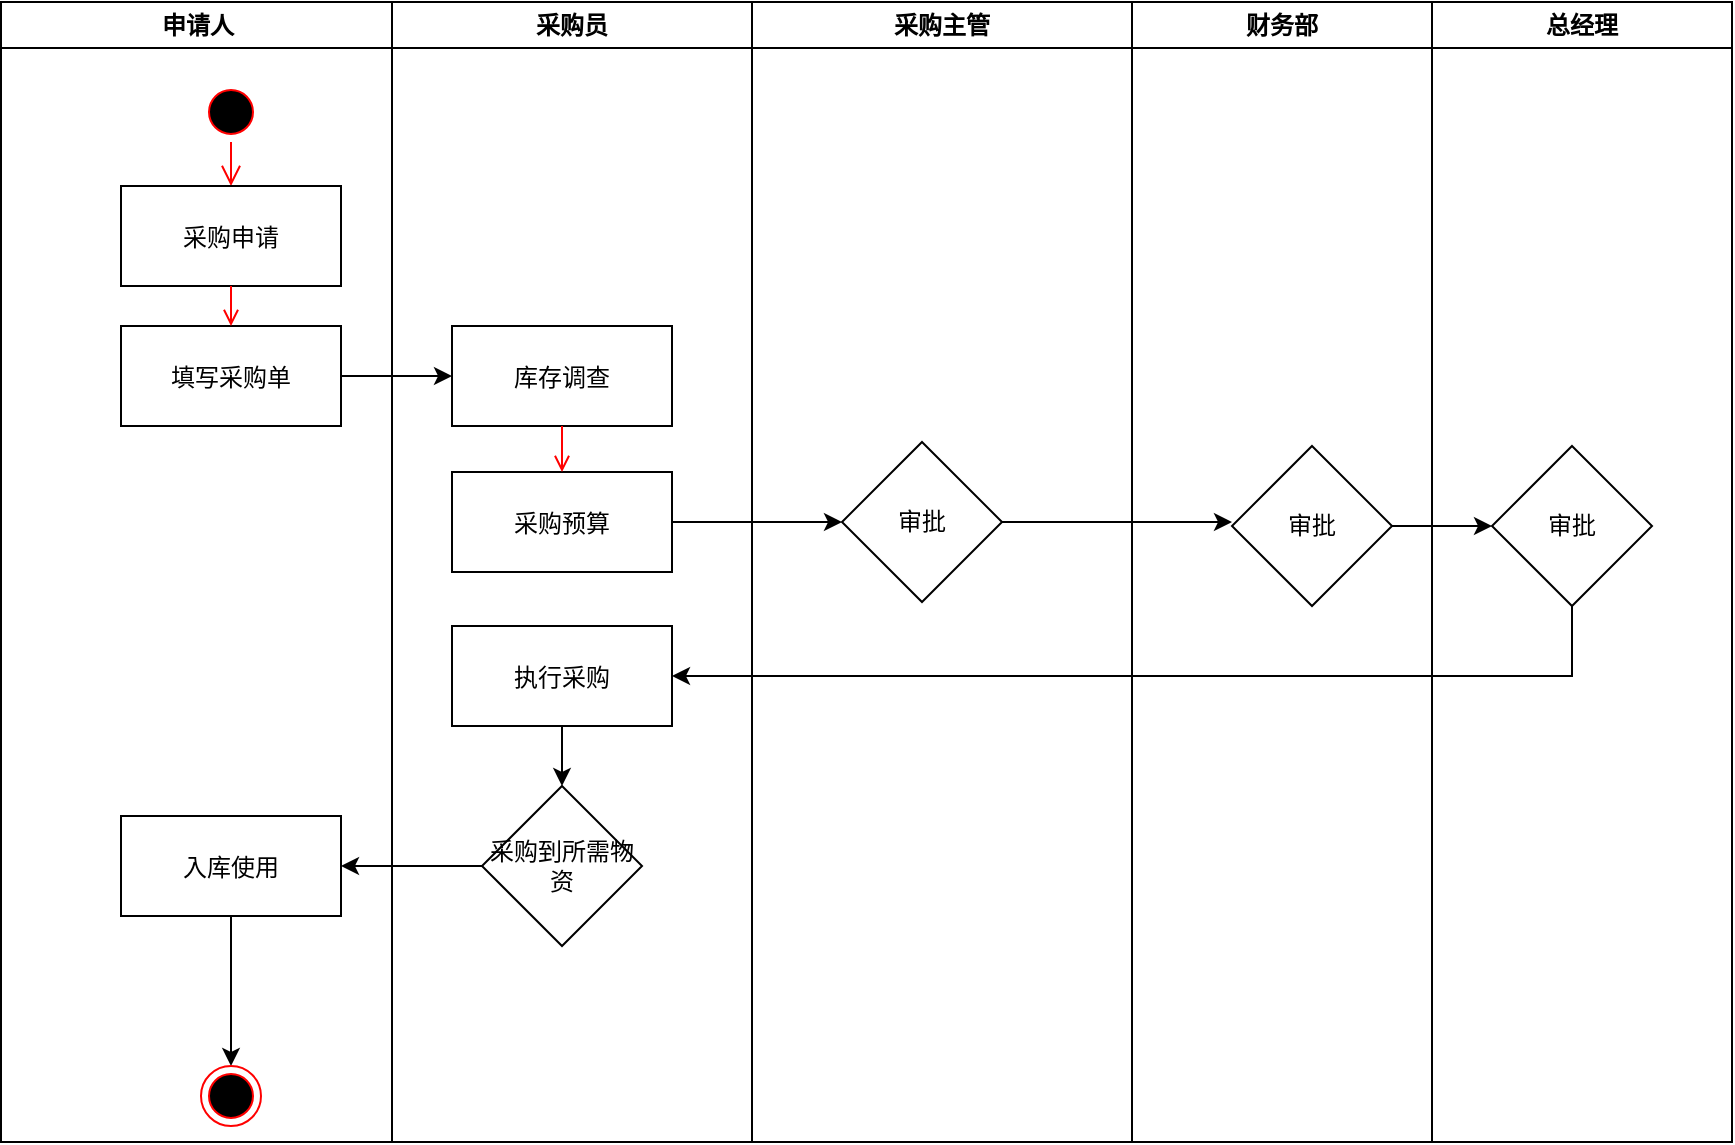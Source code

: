 <mxfile version="14.1.8" type="github">
  <diagram name="Page-1" id="e7e014a7-5840-1c2e-5031-d8a46d1fe8dd">
    <mxGraphModel dx="1422" dy="762" grid="1" gridSize="10" guides="1" tooltips="1" connect="1" arrows="1" fold="1" page="1" pageScale="1" pageWidth="1169" pageHeight="826" background="#ffffff" math="0" shadow="0">
      <root>
        <mxCell id="0" />
        <mxCell id="1" parent="0" />
        <mxCell id="2" value="申请人" style="swimlane;whiteSpace=wrap" parent="1" vertex="1">
          <mxGeometry x="164.5" y="128" width="195.5" height="570" as="geometry" />
        </mxCell>
        <mxCell id="5" value="" style="ellipse;shape=startState;fillColor=#000000;strokeColor=#ff0000;" parent="2" vertex="1">
          <mxGeometry x="100" y="40" width="30" height="30" as="geometry" />
        </mxCell>
        <mxCell id="6" value="" style="edgeStyle=elbowEdgeStyle;elbow=horizontal;verticalAlign=bottom;endArrow=open;endSize=8;strokeColor=#FF0000;endFill=1;rounded=0" parent="2" source="5" target="7" edge="1">
          <mxGeometry x="100" y="40" as="geometry">
            <mxPoint x="115" y="110" as="targetPoint" />
          </mxGeometry>
        </mxCell>
        <mxCell id="7" value="采购申请" style="" parent="2" vertex="1">
          <mxGeometry x="60" y="92" width="110" height="50" as="geometry" />
        </mxCell>
        <mxCell id="8" value="填写采购单" style="" parent="2" vertex="1">
          <mxGeometry x="60" y="162" width="110" height="50" as="geometry" />
        </mxCell>
        <mxCell id="9" value="" style="endArrow=open;strokeColor=#FF0000;endFill=1;rounded=0" parent="2" source="7" target="8" edge="1">
          <mxGeometry relative="1" as="geometry" />
        </mxCell>
        <mxCell id="Ud3-qctQPVl4IPbj0E7p-63" style="edgeStyle=orthogonalEdgeStyle;rounded=0;orthogonalLoop=1;jettySize=auto;html=1;entryX=0.5;entryY=0;entryDx=0;entryDy=0;" edge="1" parent="2" source="10" target="Ud3-qctQPVl4IPbj0E7p-49">
          <mxGeometry relative="1" as="geometry" />
        </mxCell>
        <mxCell id="10" value="入库使用" style="" parent="2" vertex="1">
          <mxGeometry x="60" y="407" width="110" height="50" as="geometry" />
        </mxCell>
        <mxCell id="Ud3-qctQPVl4IPbj0E7p-49" value="" style="ellipse;shape=endState;fillColor=#000000;strokeColor=#ff0000" vertex="1" parent="2">
          <mxGeometry x="100" y="532" width="30" height="30" as="geometry" />
        </mxCell>
        <mxCell id="3" value="采购员" style="swimlane;whiteSpace=wrap" parent="1" vertex="1">
          <mxGeometry x="360" y="128" width="180" height="570" as="geometry" />
        </mxCell>
        <mxCell id="16" value="库存调查" style="" parent="3" vertex="1">
          <mxGeometry x="30" y="162" width="110" height="50" as="geometry" />
        </mxCell>
        <mxCell id="18" value="采购预算" style="" parent="3" vertex="1">
          <mxGeometry x="30" y="235" width="110" height="50" as="geometry" />
        </mxCell>
        <mxCell id="19" value="" style="endArrow=open;strokeColor=#FF0000;endFill=1;rounded=0" parent="3" source="16" target="18" edge="1">
          <mxGeometry relative="1" as="geometry" />
        </mxCell>
        <mxCell id="33" value="执行采购" style="" parent="3" vertex="1">
          <mxGeometry x="30" y="312" width="110" height="50" as="geometry" />
        </mxCell>
        <mxCell id="Ud3-qctQPVl4IPbj0E7p-59" value="采购到所需物资" style="rhombus;whiteSpace=wrap;html=1;" vertex="1" parent="3">
          <mxGeometry x="45" y="392" width="80" height="80" as="geometry" />
        </mxCell>
        <mxCell id="Ud3-qctQPVl4IPbj0E7p-60" value="" style="edgeStyle=orthogonalEdgeStyle;rounded=0;orthogonalLoop=1;jettySize=auto;html=1;" edge="1" parent="3" source="33" target="Ud3-qctQPVl4IPbj0E7p-59">
          <mxGeometry relative="1" as="geometry" />
        </mxCell>
        <mxCell id="4" value="采购主管" style="swimlane;whiteSpace=wrap" parent="1" vertex="1">
          <mxGeometry x="540" y="128" width="190" height="570" as="geometry" />
        </mxCell>
        <mxCell id="Ud3-qctQPVl4IPbj0E7p-53" value="审批" style="rhombus;whiteSpace=wrap;html=1;" vertex="1" parent="4">
          <mxGeometry x="45" y="220" width="80" height="80" as="geometry" />
        </mxCell>
        <mxCell id="Ud3-qctQPVl4IPbj0E7p-41" value="财务部" style="swimlane;whiteSpace=wrap" vertex="1" parent="1">
          <mxGeometry x="730" y="128" width="150" height="570" as="geometry" />
        </mxCell>
        <mxCell id="Ud3-qctQPVl4IPbj0E7p-55" value="审批" style="rhombus;whiteSpace=wrap;html=1;" vertex="1" parent="Ud3-qctQPVl4IPbj0E7p-41">
          <mxGeometry x="50" y="222" width="80" height="80" as="geometry" />
        </mxCell>
        <mxCell id="Ud3-qctQPVl4IPbj0E7p-47" value="总经理" style="swimlane;whiteSpace=wrap" vertex="1" parent="1">
          <mxGeometry x="880" y="128" width="150" height="570" as="geometry" />
        </mxCell>
        <mxCell id="Ud3-qctQPVl4IPbj0E7p-56" value="审批" style="rhombus;whiteSpace=wrap;html=1;" vertex="1" parent="Ud3-qctQPVl4IPbj0E7p-47">
          <mxGeometry x="30" y="222" width="80" height="80" as="geometry" />
        </mxCell>
        <mxCell id="Ud3-qctQPVl4IPbj0E7p-51" style="edgeStyle=orthogonalEdgeStyle;rounded=0;orthogonalLoop=1;jettySize=auto;html=1;entryX=0;entryY=0.5;entryDx=0;entryDy=0;" edge="1" parent="1" source="8" target="16">
          <mxGeometry relative="1" as="geometry" />
        </mxCell>
        <mxCell id="Ud3-qctQPVl4IPbj0E7p-52" style="edgeStyle=orthogonalEdgeStyle;rounded=0;orthogonalLoop=1;jettySize=auto;html=1;exitX=1;exitY=0.5;exitDx=0;exitDy=0;entryX=0;entryY=0.5;entryDx=0;entryDy=0;" edge="1" parent="1" source="18" target="Ud3-qctQPVl4IPbj0E7p-53">
          <mxGeometry relative="1" as="geometry">
            <mxPoint x="580" y="388" as="targetPoint" />
          </mxGeometry>
        </mxCell>
        <mxCell id="Ud3-qctQPVl4IPbj0E7p-57" style="edgeStyle=orthogonalEdgeStyle;rounded=0;orthogonalLoop=1;jettySize=auto;html=1;exitX=1;exitY=0.5;exitDx=0;exitDy=0;entryX=0;entryY=0.5;entryDx=0;entryDy=0;" edge="1" parent="1" source="Ud3-qctQPVl4IPbj0E7p-55" target="Ud3-qctQPVl4IPbj0E7p-56">
          <mxGeometry relative="1" as="geometry" />
        </mxCell>
        <mxCell id="Ud3-qctQPVl4IPbj0E7p-58" style="edgeStyle=orthogonalEdgeStyle;rounded=0;orthogonalLoop=1;jettySize=auto;html=1;exitX=0.5;exitY=1;exitDx=0;exitDy=0;entryX=1;entryY=0.5;entryDx=0;entryDy=0;" edge="1" parent="1" source="Ud3-qctQPVl4IPbj0E7p-56" target="33">
          <mxGeometry relative="1" as="geometry" />
        </mxCell>
        <mxCell id="Ud3-qctQPVl4IPbj0E7p-62" style="edgeStyle=orthogonalEdgeStyle;rounded=0;orthogonalLoop=1;jettySize=auto;html=1;exitX=0;exitY=0.5;exitDx=0;exitDy=0;entryX=1;entryY=0.5;entryDx=0;entryDy=0;" edge="1" parent="1" source="Ud3-qctQPVl4IPbj0E7p-59" target="10">
          <mxGeometry relative="1" as="geometry" />
        </mxCell>
        <object label="" id="Ud3-qctQPVl4IPbj0E7p-54">
          <mxCell style="edgeStyle=orthogonalEdgeStyle;rounded=0;orthogonalLoop=1;jettySize=auto;exitX=1;exitY=0.5;exitDx=0;exitDy=0;fontStyle=0;horizontal=1;" edge="1" parent="1" source="Ud3-qctQPVl4IPbj0E7p-53">
            <mxGeometry relative="1" as="geometry">
              <mxPoint x="780" y="388" as="targetPoint" />
            </mxGeometry>
          </mxCell>
        </object>
      </root>
    </mxGraphModel>
  </diagram>
</mxfile>
